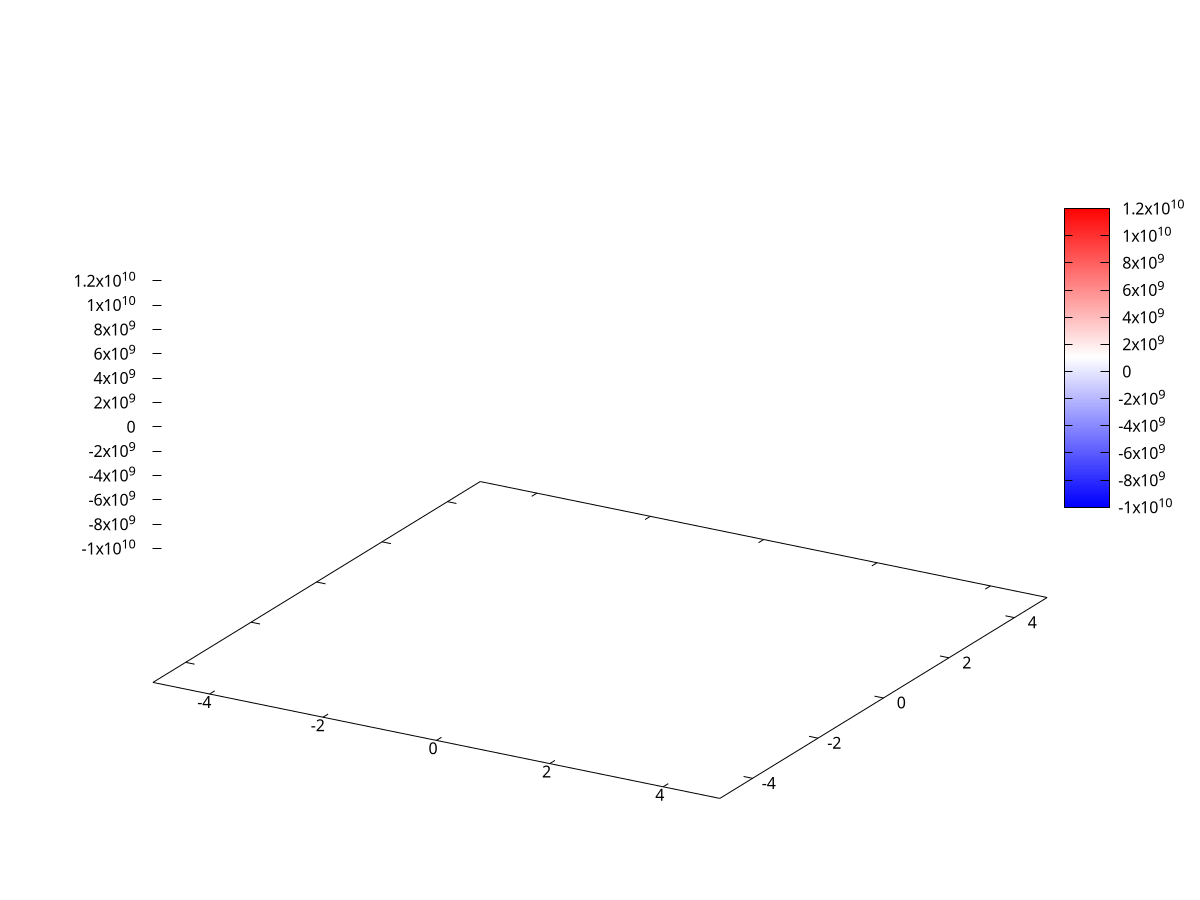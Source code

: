 set term png
set output "electric_potential_heatmap.png"

# Définition des constantes et paramètres
q1 = 1.0  # Charge électrique 1
q2 = -1.0  # Charge électrique 2
d = 1.0  # Distance entre les charges
e0 = 8.85418782e-12  # Permittivité du vide

# Fonction du potentiel électrique
potential(x, y) = (q1 / (4 * pi * e0 * sqrt(x**2 + y**2))) + (q2 / (4 * pi * e0 * sqrt((x-d)**2 + y**2)))

# Configuration du graphique
set contour base
set cntrparam levels incremental -1,0.1,1
unset surface

# Plage des axes
set xrange [-5:5]
set yrange [-5:5]

# Tracé de la carte de chaleur
unset key
set palette defined (-1 "blue", 0 "white", 1 "red")
set pm3d interpolate 20,20
splot potential(x, y) with pm3d notitle

# Tracé des équipotentielles
unset pm3d
set contour
set cntrparam levels incremental -1,0.1,1
splot potential(x, y) with lines lc "black" lw 1 notitle
